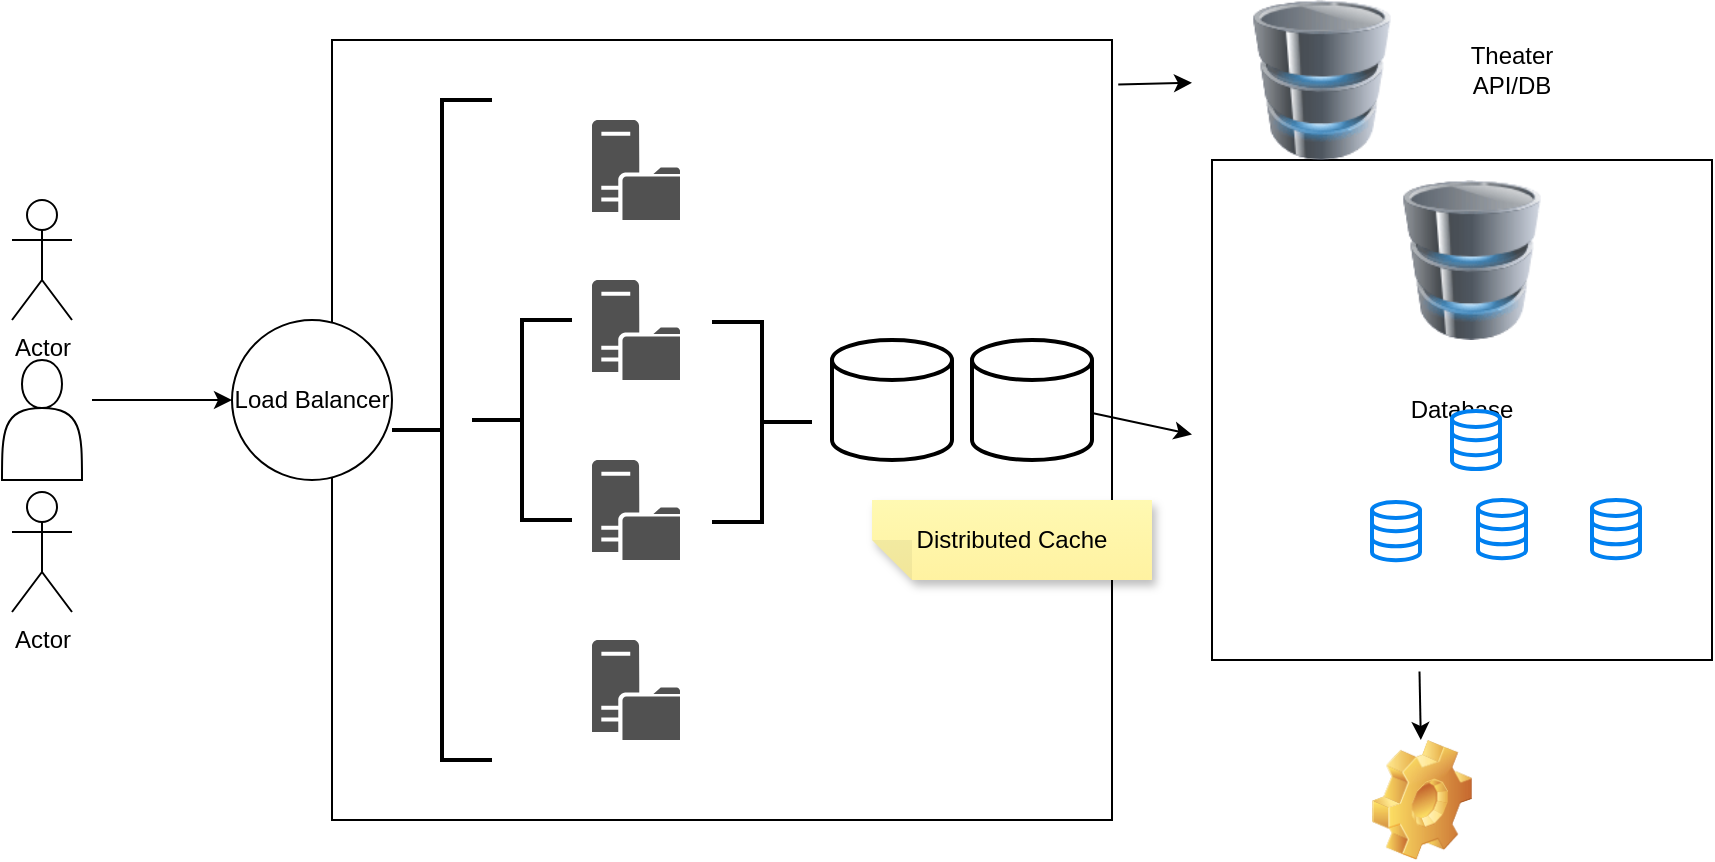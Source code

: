 <mxfile version="21.6.7" type="device" pages="2">
  <diagram name="high_level_design" id="NQNtDxEiS2SnE7UQyXv2">
    <mxGraphModel dx="1034" dy="1523" grid="1" gridSize="10" guides="1" tooltips="1" connect="1" arrows="1" fold="1" page="1" pageScale="1" pageWidth="850" pageHeight="1100" math="0" shadow="0">
      <root>
        <mxCell id="0" />
        <mxCell id="1" parent="0" />
        <mxCell id="n7xmV96kjpJ2mqRs_Ezm-39" value="" style="whiteSpace=wrap;html=1;aspect=fixed;" parent="1" vertex="1">
          <mxGeometry x="200" width="390" height="390" as="geometry" />
        </mxCell>
        <mxCell id="n7xmV96kjpJ2mqRs_Ezm-1" value="Actor" style="shape=umlActor;verticalLabelPosition=bottom;verticalAlign=top;html=1;outlineConnect=0;" parent="1" vertex="1">
          <mxGeometry x="40" y="80" width="30" height="60" as="geometry" />
        </mxCell>
        <mxCell id="n7xmV96kjpJ2mqRs_Ezm-2" value="Actor" style="shape=umlActor;verticalLabelPosition=bottom;verticalAlign=top;html=1;outlineConnect=0;" parent="1" vertex="1">
          <mxGeometry x="40" y="226" width="30" height="60" as="geometry" />
        </mxCell>
        <mxCell id="n7xmV96kjpJ2mqRs_Ezm-3" value="Load Balancer" style="ellipse;whiteSpace=wrap;html=1;aspect=fixed;" parent="1" vertex="1">
          <mxGeometry x="150" y="140" width="80" height="80" as="geometry" />
        </mxCell>
        <mxCell id="n7xmV96kjpJ2mqRs_Ezm-4" value="" style="endArrow=classic;html=1;rounded=0;" parent="1" edge="1">
          <mxGeometry width="50" height="50" relative="1" as="geometry">
            <mxPoint x="80" y="180" as="sourcePoint" />
            <mxPoint x="150" y="180" as="targetPoint" />
          </mxGeometry>
        </mxCell>
        <mxCell id="n7xmV96kjpJ2mqRs_Ezm-5" value="" style="shape=actor;whiteSpace=wrap;html=1;" parent="1" vertex="1">
          <mxGeometry x="35" y="160" width="40" height="60" as="geometry" />
        </mxCell>
        <mxCell id="n7xmV96kjpJ2mqRs_Ezm-7" value="" style="strokeWidth=2;html=1;shape=mxgraph.flowchart.annotation_2;align=left;labelPosition=right;pointerEvents=1;" parent="1" vertex="1">
          <mxGeometry x="230" y="30" width="50" height="330" as="geometry" />
        </mxCell>
        <mxCell id="n7xmV96kjpJ2mqRs_Ezm-8" value="" style="sketch=0;pointerEvents=1;shadow=0;dashed=0;html=1;strokeColor=none;labelPosition=center;verticalLabelPosition=bottom;verticalAlign=top;align=center;fillColor=#515151;shape=mxgraph.mscae.system_center.distribution_point" parent="1" vertex="1">
          <mxGeometry x="330" y="40" width="44" height="50" as="geometry" />
        </mxCell>
        <mxCell id="n7xmV96kjpJ2mqRs_Ezm-9" value="" style="sketch=0;pointerEvents=1;shadow=0;dashed=0;html=1;strokeColor=none;labelPosition=center;verticalLabelPosition=bottom;verticalAlign=top;align=center;fillColor=#515151;shape=mxgraph.mscae.system_center.distribution_point" parent="1" vertex="1">
          <mxGeometry x="330" y="120" width="44" height="50" as="geometry" />
        </mxCell>
        <mxCell id="n7xmV96kjpJ2mqRs_Ezm-10" value="" style="sketch=0;pointerEvents=1;shadow=0;dashed=0;html=1;strokeColor=none;labelPosition=center;verticalLabelPosition=bottom;verticalAlign=top;align=center;fillColor=#515151;shape=mxgraph.mscae.system_center.distribution_point" parent="1" vertex="1">
          <mxGeometry x="330" y="210" width="44" height="50" as="geometry" />
        </mxCell>
        <mxCell id="n7xmV96kjpJ2mqRs_Ezm-11" value="" style="sketch=0;pointerEvents=1;shadow=0;dashed=0;html=1;strokeColor=none;labelPosition=center;verticalLabelPosition=bottom;verticalAlign=top;align=center;fillColor=#515151;shape=mxgraph.mscae.system_center.distribution_point" parent="1" vertex="1">
          <mxGeometry x="330" y="300" width="44" height="50" as="geometry" />
        </mxCell>
        <mxCell id="n7xmV96kjpJ2mqRs_Ezm-12" value="" style="strokeWidth=2;html=1;shape=mxgraph.flowchart.annotation_2;align=left;labelPosition=right;pointerEvents=1;" parent="1" vertex="1">
          <mxGeometry x="270" y="140" width="50" height="100" as="geometry" />
        </mxCell>
        <mxCell id="n7xmV96kjpJ2mqRs_Ezm-13" value="" style="strokeWidth=2;html=1;shape=mxgraph.flowchart.annotation_2;align=left;labelPosition=right;pointerEvents=1;" parent="1" vertex="1">
          <mxGeometry x="400" y="150" height="100" as="geometry" />
        </mxCell>
        <mxCell id="n7xmV96kjpJ2mqRs_Ezm-16" value="" style="strokeWidth=2;html=1;shape=mxgraph.flowchart.annotation_2;align=left;labelPosition=right;pointerEvents=1;direction=west;" parent="1" vertex="1">
          <mxGeometry x="390" y="141" width="50" height="100" as="geometry" />
        </mxCell>
        <mxCell id="n7xmV96kjpJ2mqRs_Ezm-17" value="" style="strokeWidth=2;html=1;shape=mxgraph.flowchart.database;whiteSpace=wrap;" parent="1" vertex="1">
          <mxGeometry x="450" y="150" width="60" height="60" as="geometry" />
        </mxCell>
        <mxCell id="n7xmV96kjpJ2mqRs_Ezm-18" value="" style="strokeWidth=2;html=1;shape=mxgraph.flowchart.database;whiteSpace=wrap;" parent="1" vertex="1">
          <mxGeometry x="520" y="150" width="60" height="60" as="geometry" />
        </mxCell>
        <mxCell id="n7xmV96kjpJ2mqRs_Ezm-19" value="Distributed Cache" style="shape=note;whiteSpace=wrap;html=1;backgroundOutline=1;fontColor=#000000;darkOpacity=0.05;fillColor=#FFF9B2;strokeColor=none;fillStyle=solid;direction=west;gradientDirection=north;gradientColor=#FFF2A1;shadow=1;size=20;pointerEvents=1;" parent="1" vertex="1">
          <mxGeometry x="470" y="230" width="140" height="40" as="geometry" />
        </mxCell>
        <mxCell id="n7xmV96kjpJ2mqRs_Ezm-22" value="Database" style="whiteSpace=wrap;html=1;aspect=fixed;" parent="1" vertex="1">
          <mxGeometry x="640" y="60" width="250" height="250" as="geometry" />
        </mxCell>
        <mxCell id="n7xmV96kjpJ2mqRs_Ezm-23" value="" style="image;html=1;image=img/lib/clip_art/computers/Database_128x128.png" parent="1" vertex="1">
          <mxGeometry x="730" y="70" width="80" height="80" as="geometry" />
        </mxCell>
        <mxCell id="n7xmV96kjpJ2mqRs_Ezm-24" value="" style="html=1;verticalLabelPosition=bottom;align=center;labelBackgroundColor=#ffffff;verticalAlign=top;strokeWidth=2;strokeColor=#0080F0;shadow=0;dashed=0;shape=mxgraph.ios7.icons.data;" parent="1" vertex="1">
          <mxGeometry x="830" y="230" width="24" height="29.1" as="geometry" />
        </mxCell>
        <mxCell id="n7xmV96kjpJ2mqRs_Ezm-25" value="" style="html=1;verticalLabelPosition=bottom;align=center;labelBackgroundColor=#ffffff;verticalAlign=top;strokeWidth=2;strokeColor=#0080F0;shadow=0;dashed=0;shape=mxgraph.ios7.icons.data;" parent="1" vertex="1">
          <mxGeometry x="773" y="230" width="24" height="29.1" as="geometry" />
        </mxCell>
        <mxCell id="n7xmV96kjpJ2mqRs_Ezm-26" value="" style="html=1;verticalLabelPosition=bottom;align=center;labelBackgroundColor=#ffffff;verticalAlign=top;strokeWidth=2;strokeColor=#0080F0;shadow=0;dashed=0;shape=mxgraph.ios7.icons.data;" parent="1" vertex="1">
          <mxGeometry x="720" y="231" width="24" height="29.1" as="geometry" />
        </mxCell>
        <mxCell id="n7xmV96kjpJ2mqRs_Ezm-27" value="" style="html=1;verticalLabelPosition=bottom;align=center;labelBackgroundColor=#ffffff;verticalAlign=top;strokeWidth=2;strokeColor=#0080F0;shadow=0;dashed=0;shape=mxgraph.ios7.icons.data;" parent="1" vertex="1">
          <mxGeometry x="760" y="185.45" width="24" height="29.1" as="geometry" />
        </mxCell>
        <mxCell id="n7xmV96kjpJ2mqRs_Ezm-29" value="" style="endArrow=classic;html=1;rounded=0;" parent="1" source="n7xmV96kjpJ2mqRs_Ezm-18" edge="1">
          <mxGeometry width="50" height="50" relative="1" as="geometry">
            <mxPoint x="559.289" y="182.77" as="sourcePoint" />
            <mxPoint x="630" y="197.222" as="targetPoint" />
          </mxGeometry>
        </mxCell>
        <mxCell id="n7xmV96kjpJ2mqRs_Ezm-30" value="" style="shape=image;html=1;verticalLabelPosition=bottom;verticalAlign=top;imageAspect=0;image=img/clipart/Gear_128x128.png" parent="1" vertex="1">
          <mxGeometry x="720" y="350" width="50" height="60" as="geometry" />
        </mxCell>
        <mxCell id="n7xmV96kjpJ2mqRs_Ezm-31" value="" style="endArrow=classic;html=1;rounded=0;exitX=0.415;exitY=1.023;exitDx=0;exitDy=0;exitPerimeter=0;" parent="1" source="n7xmV96kjpJ2mqRs_Ezm-22" target="n7xmV96kjpJ2mqRs_Ezm-30" edge="1">
          <mxGeometry width="50" height="50" relative="1" as="geometry">
            <mxPoint x="680" y="380" as="sourcePoint" />
            <mxPoint x="730" y="330" as="targetPoint" />
          </mxGeometry>
        </mxCell>
        <mxCell id="n7xmV96kjpJ2mqRs_Ezm-34" value="" style="image;html=1;image=img/lib/clip_art/computers/Database_128x128.png" parent="1" vertex="1">
          <mxGeometry x="630" y="-20" width="130" height="80" as="geometry" />
        </mxCell>
        <mxCell id="n7xmV96kjpJ2mqRs_Ezm-43" value="" style="endArrow=classic;html=1;rounded=0;exitX=1.008;exitY=0.057;exitDx=0;exitDy=0;exitPerimeter=0;" parent="1" source="n7xmV96kjpJ2mqRs_Ezm-39" target="n7xmV96kjpJ2mqRs_Ezm-34" edge="1">
          <mxGeometry width="50" height="50" relative="1" as="geometry">
            <mxPoint x="590" y="196" as="sourcePoint" />
            <mxPoint x="640" y="207.222" as="targetPoint" />
          </mxGeometry>
        </mxCell>
        <mxCell id="n7xmV96kjpJ2mqRs_Ezm-44" value="Theater API/DB" style="text;html=1;strokeColor=none;fillColor=none;align=center;verticalAlign=middle;whiteSpace=wrap;rounded=0;" parent="1" vertex="1">
          <mxGeometry x="760" width="60" height="30" as="geometry" />
        </mxCell>
      </root>
    </mxGraphModel>
  </diagram>
  <diagram id="r7yI8Mt8hrZ2qsP5mjKd" name="DB_desing">
    <mxGraphModel dx="1034" dy="423" grid="1" gridSize="10" guides="1" tooltips="1" connect="1" arrows="1" fold="1" page="1" pageScale="1" pageWidth="850" pageHeight="1100" math="0" shadow="0">
      <root>
        <mxCell id="0" />
        <mxCell id="1" parent="0" />
        <mxCell id="qNrXVpAZhdU4riO5vOvr-6" value="Movie" style="swimlane;fontStyle=0;childLayout=stackLayout;horizontal=1;startSize=26;fillColor=none;horizontalStack=0;resizeParent=1;resizeParentMax=0;resizeLast=0;collapsible=1;marginBottom=0;whiteSpace=wrap;html=1;" parent="1" vertex="1">
          <mxGeometry x="30" y="60" width="140" height="220" as="geometry" />
        </mxCell>
        <mxCell id="qNrXVpAZhdU4riO5vOvr-7" value="+ movieId: int" style="text;strokeColor=none;fillColor=none;align=left;verticalAlign=top;spacingLeft=4;spacingRight=4;overflow=hidden;rotatable=0;points=[[0,0.5],[1,0.5]];portConstraint=eastwest;whiteSpace=wrap;html=1;" parent="qNrXVpAZhdU4riO5vOvr-6" vertex="1">
          <mxGeometry y="26" width="140" height="26" as="geometry" />
        </mxCell>
        <mxCell id="qNrXVpAZhdU4riO5vOvr-8" value="+ movieName: varchar" style="text;strokeColor=none;fillColor=none;align=left;verticalAlign=top;spacingLeft=4;spacingRight=4;overflow=hidden;rotatable=0;points=[[0,0.5],[1,0.5]];portConstraint=eastwest;whiteSpace=wrap;html=1;" parent="qNrXVpAZhdU4riO5vOvr-6" vertex="1">
          <mxGeometry y="52" width="140" height="26" as="geometry" />
        </mxCell>
        <mxCell id="qNrXVpAZhdU4riO5vOvr-9" value="+ description: String&lt;br&gt;&lt;br&gt;+ language: String&lt;br&gt;&lt;br&gt;+ releaseDate: String&lt;br&gt;&lt;br&gt;+ Country: String&lt;br&gt;&lt;br&gt;+ genre: String" style="text;strokeColor=none;fillColor=none;align=left;verticalAlign=top;spacingLeft=4;spacingRight=4;overflow=hidden;rotatable=0;points=[[0,0.5],[1,0.5]];portConstraint=eastwest;whiteSpace=wrap;html=1;" parent="qNrXVpAZhdU4riO5vOvr-6" vertex="1">
          <mxGeometry y="78" width="140" height="142" as="geometry" />
        </mxCell>
        <mxCell id="qNrXVpAZhdU4riO5vOvr-17" value="Show" style="swimlane;fontStyle=0;childLayout=stackLayout;horizontal=1;startSize=26;fillColor=none;horizontalStack=0;resizeParent=1;resizeParentMax=0;resizeLast=0;collapsible=1;marginBottom=0;whiteSpace=wrap;html=1;" parent="1" vertex="1">
          <mxGeometry x="232" y="59" width="160" height="220" as="geometry" />
        </mxCell>
        <mxCell id="qNrXVpAZhdU4riO5vOvr-18" value="+ showId: int" style="text;strokeColor=none;fillColor=none;align=left;verticalAlign=top;spacingLeft=4;spacingRight=4;overflow=hidden;rotatable=0;points=[[0,0.5],[1,0.5]];portConstraint=eastwest;whiteSpace=wrap;html=1;" parent="qNrXVpAZhdU4riO5vOvr-17" vertex="1">
          <mxGeometry y="26" width="160" height="26" as="geometry" />
        </mxCell>
        <mxCell id="qNrXVpAZhdU4riO5vOvr-19" value="+ showDate: DateTime" style="text;strokeColor=none;fillColor=none;align=left;verticalAlign=top;spacingLeft=4;spacingRight=4;overflow=hidden;rotatable=0;points=[[0,0.5],[1,0.5]];portConstraint=eastwest;whiteSpace=wrap;html=1;" parent="qNrXVpAZhdU4riO5vOvr-17" vertex="1">
          <mxGeometry y="52" width="160" height="26" as="geometry" />
        </mxCell>
        <mxCell id="qNrXVpAZhdU4riO5vOvr-20" value="+ startTime: DateTime&lt;br&gt;&lt;br&gt;+ endTime: DateTime&lt;br&gt;&lt;br&gt;+ releaseDate: DateTime&lt;br&gt;&lt;br&gt;+ movieId: int (FK)&lt;br&gt;&lt;br&gt;+ theaterHallId: int (FK)" style="text;strokeColor=none;fillColor=none;align=left;verticalAlign=top;spacingLeft=4;spacingRight=4;overflow=hidden;rotatable=0;points=[[0,0.5],[1,0.5]];portConstraint=eastwest;whiteSpace=wrap;html=1;" parent="qNrXVpAZhdU4riO5vOvr-17" vertex="1">
          <mxGeometry y="78" width="160" height="142" as="geometry" />
        </mxCell>
        <mxCell id="qNrXVpAZhdU4riO5vOvr-25" value="Theater" style="swimlane;fontStyle=0;childLayout=stackLayout;horizontal=1;startSize=26;fillColor=none;horizontalStack=0;resizeParent=1;resizeParentMax=0;resizeLast=0;collapsible=1;marginBottom=0;whiteSpace=wrap;html=1;" parent="1" vertex="1">
          <mxGeometry x="29" y="300" width="140" height="130" as="geometry" />
        </mxCell>
        <mxCell id="qNrXVpAZhdU4riO5vOvr-26" value="PK + theaterId: int" style="text;strokeColor=none;fillColor=none;align=left;verticalAlign=top;spacingLeft=4;spacingRight=4;overflow=hidden;rotatable=0;points=[[0,0.5],[1,0.5]];portConstraint=eastwest;whiteSpace=wrap;html=1;" parent="qNrXVpAZhdU4riO5vOvr-25" vertex="1">
          <mxGeometry y="26" width="140" height="26" as="geometry" />
        </mxCell>
        <mxCell id="qNrXVpAZhdU4riO5vOvr-27" value="+ theaterName: String" style="text;strokeColor=none;fillColor=none;align=left;verticalAlign=top;spacingLeft=4;spacingRight=4;overflow=hidden;rotatable=0;points=[[0,0.5],[1,0.5]];portConstraint=eastwest;whiteSpace=wrap;html=1;" parent="qNrXVpAZhdU4riO5vOvr-25" vertex="1">
          <mxGeometry y="52" width="140" height="26" as="geometry" />
        </mxCell>
        <mxCell id="qNrXVpAZhdU4riO5vOvr-28" value="+ totaCinemaHall: int&lt;br&gt;+ cityId: int (FK)" style="text;strokeColor=none;fillColor=none;align=left;verticalAlign=top;spacingLeft=4;spacingRight=4;overflow=hidden;rotatable=0;points=[[0,0.5],[1,0.5]];portConstraint=eastwest;whiteSpace=wrap;html=1;" parent="qNrXVpAZhdU4riO5vOvr-25" vertex="1">
          <mxGeometry y="78" width="140" height="52" as="geometry" />
        </mxCell>
        <mxCell id="qNrXVpAZhdU4riO5vOvr-29" value="City" style="swimlane;fontStyle=0;childLayout=stackLayout;horizontal=1;startSize=26;fillColor=none;horizontalStack=0;resizeParent=1;resizeParentMax=0;resizeLast=0;collapsible=1;marginBottom=0;whiteSpace=wrap;html=1;" parent="1" vertex="1">
          <mxGeometry x="29" y="470" width="140" height="130" as="geometry" />
        </mxCell>
        <mxCell id="qNrXVpAZhdU4riO5vOvr-30" value="PK + cityId: int" style="text;strokeColor=none;fillColor=none;align=left;verticalAlign=top;spacingLeft=4;spacingRight=4;overflow=hidden;rotatable=0;points=[[0,0.5],[1,0.5]];portConstraint=eastwest;whiteSpace=wrap;html=1;" parent="qNrXVpAZhdU4riO5vOvr-29" vertex="1">
          <mxGeometry y="26" width="140" height="26" as="geometry" />
        </mxCell>
        <mxCell id="qNrXVpAZhdU4riO5vOvr-31" value="+ cityName: String" style="text;strokeColor=none;fillColor=none;align=left;verticalAlign=top;spacingLeft=4;spacingRight=4;overflow=hidden;rotatable=0;points=[[0,0.5],[1,0.5]];portConstraint=eastwest;whiteSpace=wrap;html=1;" parent="qNrXVpAZhdU4riO5vOvr-29" vertex="1">
          <mxGeometry y="52" width="140" height="26" as="geometry" />
        </mxCell>
        <mxCell id="qNrXVpAZhdU4riO5vOvr-32" value="+ zipCode : int&lt;br&gt;+ state: String" style="text;strokeColor=none;fillColor=none;align=left;verticalAlign=top;spacingLeft=4;spacingRight=4;overflow=hidden;rotatable=0;points=[[0,0.5],[1,0.5]];portConstraint=eastwest;whiteSpace=wrap;html=1;" parent="qNrXVpAZhdU4riO5vOvr-29" vertex="1">
          <mxGeometry y="78" width="140" height="52" as="geometry" />
        </mxCell>
        <mxCell id="qNrXVpAZhdU4riO5vOvr-33" value="Theater_Hall" style="swimlane;fontStyle=0;childLayout=stackLayout;horizontal=1;startSize=26;fillColor=none;horizontalStack=0;resizeParent=1;resizeParentMax=0;resizeLast=0;collapsible=1;marginBottom=0;whiteSpace=wrap;html=1;" parent="1" vertex="1">
          <mxGeometry x="233" y="314" width="168" height="130" as="geometry" />
        </mxCell>
        <mxCell id="8845jken9TGNLjxLKhtC-17" value="dispatch" style="html=1;verticalAlign=bottom;endArrow=block;edgeStyle=elbowEdgeStyle;elbow=vertical;curved=0;rounded=0;entryX=0.229;entryY=1.009;entryDx=0;entryDy=0;entryPerimeter=0;" edge="1" parent="qNrXVpAZhdU4riO5vOvr-33" target="qNrXVpAZhdU4riO5vOvr-20">
          <mxGeometry x="0.446" y="29" width="80" relative="1" as="geometry">
            <mxPoint x="37" as="sourcePoint" />
            <mxPoint x="37" y="-20" as="targetPoint" />
            <mxPoint as="offset" />
          </mxGeometry>
        </mxCell>
        <mxCell id="qNrXVpAZhdU4riO5vOvr-34" value="PK + theaterHallId: int" style="text;strokeColor=none;fillColor=none;align=left;verticalAlign=top;spacingLeft=4;spacingRight=4;overflow=hidden;rotatable=0;points=[[0,0.5],[1,0.5]];portConstraint=eastwest;whiteSpace=wrap;html=1;" parent="qNrXVpAZhdU4riO5vOvr-33" vertex="1">
          <mxGeometry y="26" width="168" height="26" as="geometry" />
        </mxCell>
        <mxCell id="qNrXVpAZhdU4riO5vOvr-35" value="+ theaterHallName: varchar" style="text;strokeColor=none;fillColor=none;align=left;verticalAlign=top;spacingLeft=4;spacingRight=4;overflow=hidden;rotatable=0;points=[[0,0.5],[1,0.5]];portConstraint=eastwest;whiteSpace=wrap;html=1;" parent="qNrXVpAZhdU4riO5vOvr-33" vertex="1">
          <mxGeometry y="52" width="168" height="26" as="geometry" />
        </mxCell>
        <mxCell id="qNrXVpAZhdU4riO5vOvr-36" value="+ totaSeats: int&lt;br&gt;&lt;br&gt;+ TheaterId: int (FK)" style="text;strokeColor=none;fillColor=none;align=left;verticalAlign=top;spacingLeft=4;spacingRight=4;overflow=hidden;rotatable=0;points=[[0,0.5],[1,0.5]];portConstraint=eastwest;whiteSpace=wrap;html=1;" parent="qNrXVpAZhdU4riO5vOvr-33" vertex="1">
          <mxGeometry y="78" width="168" height="52" as="geometry" />
        </mxCell>
        <mxCell id="qNrXVpAZhdU4riO5vOvr-37" value="Booking" style="swimlane;fontStyle=0;childLayout=stackLayout;horizontal=1;startSize=26;fillColor=none;horizontalStack=0;resizeParent=1;resizeParentMax=0;resizeLast=0;collapsible=1;marginBottom=0;whiteSpace=wrap;html=1;" parent="1" vertex="1">
          <mxGeometry x="425" y="59" width="160" height="220" as="geometry" />
        </mxCell>
        <mxCell id="qNrXVpAZhdU4riO5vOvr-38" value="+ bookingId: int" style="text;strokeColor=none;fillColor=none;align=left;verticalAlign=top;spacingLeft=4;spacingRight=4;overflow=hidden;rotatable=0;points=[[0,0.5],[1,0.5]];portConstraint=eastwest;whiteSpace=wrap;html=1;" parent="qNrXVpAZhdU4riO5vOvr-37" vertex="1">
          <mxGeometry y="26" width="160" height="26" as="geometry" />
        </mxCell>
        <mxCell id="qNrXVpAZhdU4riO5vOvr-39" value="+ noofSeats: int" style="text;strokeColor=none;fillColor=none;align=left;verticalAlign=top;spacingLeft=4;spacingRight=4;overflow=hidden;rotatable=0;points=[[0,0.5],[1,0.5]];portConstraint=eastwest;whiteSpace=wrap;html=1;" parent="qNrXVpAZhdU4riO5vOvr-37" vertex="1">
          <mxGeometry y="52" width="160" height="26" as="geometry" />
        </mxCell>
        <mxCell id="qNrXVpAZhdU4riO5vOvr-40" value="+ timestamp: DateTime&lt;br&gt;&lt;br&gt;+ bookingStatus: int(enum)&lt;br&gt;&lt;br&gt;+ showId: int (FK)&lt;br&gt;&lt;br&gt;+ userId: int(FK)" style="text;strokeColor=none;fillColor=none;align=left;verticalAlign=top;spacingLeft=4;spacingRight=4;overflow=hidden;rotatable=0;points=[[0,0.5],[1,0.5]];portConstraint=eastwest;whiteSpace=wrap;html=1;" parent="qNrXVpAZhdU4riO5vOvr-37" vertex="1">
          <mxGeometry y="78" width="160" height="142" as="geometry" />
        </mxCell>
        <mxCell id="qNrXVpAZhdU4riO5vOvr-41" value="User" style="swimlane;fontStyle=0;childLayout=stackLayout;horizontal=1;startSize=26;fillColor=none;horizontalStack=0;resizeParent=1;resizeParentMax=0;resizeLast=0;collapsible=1;marginBottom=0;whiteSpace=wrap;html=1;" parent="1" vertex="1">
          <mxGeometry x="610" y="59" width="160" height="220" as="geometry" />
        </mxCell>
        <mxCell id="qNrXVpAZhdU4riO5vOvr-42" value="+ userId: int" style="text;strokeColor=none;fillColor=none;align=left;verticalAlign=top;spacingLeft=4;spacingRight=4;overflow=hidden;rotatable=0;points=[[0,0.5],[1,0.5]];portConstraint=eastwest;whiteSpace=wrap;html=1;" parent="qNrXVpAZhdU4riO5vOvr-41" vertex="1">
          <mxGeometry y="26" width="160" height="26" as="geometry" />
        </mxCell>
        <mxCell id="qNrXVpAZhdU4riO5vOvr-43" value="+ userName: varchar" style="text;strokeColor=none;fillColor=none;align=left;verticalAlign=top;spacingLeft=4;spacingRight=4;overflow=hidden;rotatable=0;points=[[0,0.5],[1,0.5]];portConstraint=eastwest;whiteSpace=wrap;html=1;" parent="qNrXVpAZhdU4riO5vOvr-41" vertex="1">
          <mxGeometry y="52" width="160" height="26" as="geometry" />
        </mxCell>
        <mxCell id="qNrXVpAZhdU4riO5vOvr-44" value="+ password: varchar&lt;br&gt;&lt;br&gt;+ emailId: varchar&lt;br&gt;&lt;br&gt;+ phoneNo: varchar&amp;nbsp;" style="text;strokeColor=none;fillColor=none;align=left;verticalAlign=top;spacingLeft=4;spacingRight=4;overflow=hidden;rotatable=0;points=[[0,0.5],[1,0.5]];portConstraint=eastwest;whiteSpace=wrap;html=1;" parent="qNrXVpAZhdU4riO5vOvr-41" vertex="1">
          <mxGeometry y="78" width="160" height="142" as="geometry" />
        </mxCell>
        <mxCell id="8845jken9TGNLjxLKhtC-2" value="show_Seats" style="swimlane;fontStyle=0;childLayout=stackLayout;horizontal=1;startSize=26;fillColor=none;horizontalStack=0;resizeParent=1;resizeParentMax=0;resizeLast=0;collapsible=1;marginBottom=0;whiteSpace=wrap;html=1;" vertex="1" parent="1">
          <mxGeometry x="425" y="300" width="160" height="220" as="geometry" />
        </mxCell>
        <mxCell id="8845jken9TGNLjxLKhtC-3" value="+ showSeatId: int" style="text;strokeColor=none;fillColor=none;align=left;verticalAlign=top;spacingLeft=4;spacingRight=4;overflow=hidden;rotatable=0;points=[[0,0.5],[1,0.5]];portConstraint=eastwest;whiteSpace=wrap;html=1;" vertex="1" parent="8845jken9TGNLjxLKhtC-2">
          <mxGeometry y="26" width="160" height="26" as="geometry" />
        </mxCell>
        <mxCell id="8845jken9TGNLjxLKhtC-4" value="+ showDate: DateTime" style="text;strokeColor=none;fillColor=none;align=left;verticalAlign=top;spacingLeft=4;spacingRight=4;overflow=hidden;rotatable=0;points=[[0,0.5],[1,0.5]];portConstraint=eastwest;whiteSpace=wrap;html=1;" vertex="1" parent="8845jken9TGNLjxLKhtC-2">
          <mxGeometry y="52" width="160" height="26" as="geometry" />
        </mxCell>
        <mxCell id="8845jken9TGNLjxLKhtC-5" value="+ startTime: DateTime&lt;br&gt;&lt;br&gt;+ endTime: DateTime&lt;br&gt;&lt;br&gt;+ releaseDate: DateTime&lt;br&gt;&lt;br&gt;+ movieId: int (FK)&lt;br&gt;&lt;br&gt;+ theaterHallId: int (FK)" style="text;strokeColor=none;fillColor=none;align=left;verticalAlign=top;spacingLeft=4;spacingRight=4;overflow=hidden;rotatable=0;points=[[0,0.5],[1,0.5]];portConstraint=eastwest;whiteSpace=wrap;html=1;" vertex="1" parent="8845jken9TGNLjxLKhtC-2">
          <mxGeometry y="78" width="160" height="142" as="geometry" />
        </mxCell>
        <mxCell id="8845jken9TGNLjxLKhtC-6" value="Theater_seats" style="swimlane;fontStyle=0;childLayout=stackLayout;horizontal=1;startSize=26;fillColor=none;horizontalStack=0;resizeParent=1;resizeParentMax=0;resizeLast=0;collapsible=1;marginBottom=0;whiteSpace=wrap;html=1;" vertex="1" parent="1">
          <mxGeometry x="224" y="485" width="168" height="130" as="geometry" />
        </mxCell>
        <mxCell id="8845jken9TGNLjxLKhtC-7" value="PK + theaterSeatId: int" style="text;strokeColor=none;fillColor=none;align=left;verticalAlign=top;spacingLeft=4;spacingRight=4;overflow=hidden;rotatable=0;points=[[0,0.5],[1,0.5]];portConstraint=eastwest;whiteSpace=wrap;html=1;" vertex="1" parent="8845jken9TGNLjxLKhtC-6">
          <mxGeometry y="26" width="168" height="26" as="geometry" />
        </mxCell>
        <mxCell id="8845jken9TGNLjxLKhtC-8" value="+ noOfSeats: int" style="text;strokeColor=none;fillColor=none;align=left;verticalAlign=top;spacingLeft=4;spacingRight=4;overflow=hidden;rotatable=0;points=[[0,0.5],[1,0.5]];portConstraint=eastwest;whiteSpace=wrap;html=1;" vertex="1" parent="8845jken9TGNLjxLKhtC-6">
          <mxGeometry y="52" width="168" height="26" as="geometry" />
        </mxCell>
        <mxCell id="8845jken9TGNLjxLKhtC-9" value="+ seatType: int(enum)&lt;br&gt;&lt;br&gt;+ TheaterHallId: int (FK)" style="text;strokeColor=none;fillColor=none;align=left;verticalAlign=top;spacingLeft=4;spacingRight=4;overflow=hidden;rotatable=0;points=[[0,0.5],[1,0.5]];portConstraint=eastwest;whiteSpace=wrap;html=1;" vertex="1" parent="8845jken9TGNLjxLKhtC-6">
          <mxGeometry y="78" width="168" height="52" as="geometry" />
        </mxCell>
        <mxCell id="8845jken9TGNLjxLKhtC-10" value="Payment" style="swimlane;fontStyle=0;childLayout=stackLayout;horizontal=1;startSize=26;fillColor=none;horizontalStack=0;resizeParent=1;resizeParentMax=0;resizeLast=0;collapsible=1;marginBottom=0;whiteSpace=wrap;html=1;" vertex="1" parent="1">
          <mxGeometry x="640" y="310" width="160" height="220" as="geometry" />
        </mxCell>
        <mxCell id="8845jken9TGNLjxLKhtC-11" value="+ paymentId: int" style="text;strokeColor=none;fillColor=none;align=left;verticalAlign=top;spacingLeft=4;spacingRight=4;overflow=hidden;rotatable=0;points=[[0,0.5],[1,0.5]];portConstraint=eastwest;whiteSpace=wrap;html=1;" vertex="1" parent="8845jken9TGNLjxLKhtC-10">
          <mxGeometry y="26" width="160" height="26" as="geometry" />
        </mxCell>
        <mxCell id="8845jken9TGNLjxLKhtC-12" value="+ amount: varchar" style="text;strokeColor=none;fillColor=none;align=left;verticalAlign=top;spacingLeft=4;spacingRight=4;overflow=hidden;rotatable=0;points=[[0,0.5],[1,0.5]];portConstraint=eastwest;whiteSpace=wrap;html=1;" vertex="1" parent="8845jken9TGNLjxLKhtC-10">
          <mxGeometry y="52" width="160" height="26" as="geometry" />
        </mxCell>
        <mxCell id="8845jken9TGNLjxLKhtC-13" value="+ paymentDate: DateTime&lt;br&gt;&lt;br&gt;+ discountCouponId: int&lt;br&gt;&lt;br&gt;+ transactionId: DateTime&lt;br&gt;&lt;br&gt;+ modeOfPayemnt: varchar&lt;br&gt;&lt;br&gt;+ bookingId: int (FK)" style="text;strokeColor=none;fillColor=none;align=left;verticalAlign=top;spacingLeft=4;spacingRight=4;overflow=hidden;rotatable=0;points=[[0,0.5],[1,0.5]];portConstraint=eastwest;whiteSpace=wrap;html=1;" vertex="1" parent="8845jken9TGNLjxLKhtC-10">
          <mxGeometry y="78" width="160" height="142" as="geometry" />
        </mxCell>
        <mxCell id="8845jken9TGNLjxLKhtC-16" value="dispatch" style="html=1;verticalAlign=bottom;endArrow=block;edgeStyle=elbowEdgeStyle;elbow=vertical;curved=0;rounded=0;" edge="1" parent="1">
          <mxGeometry width="80" relative="1" as="geometry">
            <mxPoint x="154" y="200" as="sourcePoint" />
            <mxPoint x="234" y="200" as="targetPoint" />
          </mxGeometry>
        </mxCell>
        <mxCell id="8845jken9TGNLjxLKhtC-18" value="dispatch" style="html=1;verticalAlign=bottom;endArrow=block;edgeStyle=elbowEdgeStyle;elbow=vertical;curved=0;rounded=0;exitX=1;exitY=0.5;exitDx=0;exitDy=0;entryX=0.014;entryY=-0.115;entryDx=0;entryDy=0;entryPerimeter=0;" edge="1" parent="1" source="qNrXVpAZhdU4riO5vOvr-27" target="qNrXVpAZhdU4riO5vOvr-35">
          <mxGeometry width="80" relative="1" as="geometry">
            <mxPoint x="180" y="380" as="sourcePoint" />
            <mxPoint x="220" y="350" as="targetPoint" />
          </mxGeometry>
        </mxCell>
        <mxCell id="8845jken9TGNLjxLKhtC-21" value="" style="html=1;verticalAlign=bottom;endArrow=block;edgeStyle=elbowEdgeStyle;elbow=vertical;curved=0;rounded=0;" edge="1" parent="1" target="8845jken9TGNLjxLKhtC-5">
          <mxGeometry x="-0.913" y="9" width="80" relative="1" as="geometry">
            <mxPoint x="410" y="440" as="sourcePoint" />
            <mxPoint x="245" y="373" as="targetPoint" />
            <Array as="points">
              <mxPoint x="420" y="440" />
            </Array>
            <mxPoint as="offset" />
          </mxGeometry>
        </mxCell>
        <mxCell id="8845jken9TGNLjxLKhtC-23" value="" style="html=1;verticalAlign=bottom;endArrow=block;edgeStyle=elbowEdgeStyle;elbow=vertical;curved=0;rounded=0;" edge="1" parent="1">
          <mxGeometry width="80" relative="1" as="geometry">
            <mxPoint x="610" y="180" as="sourcePoint" />
            <mxPoint x="580" y="180" as="targetPoint" />
          </mxGeometry>
        </mxCell>
        <mxCell id="8845jken9TGNLjxLKhtC-24" value="" style="html=1;verticalAlign=bottom;endArrow=block;edgeStyle=elbowEdgeStyle;elbow=vertical;curved=0;rounded=0;exitX=1.015;exitY=0.737;exitDx=0;exitDy=0;exitPerimeter=0;entryX=0.154;entryY=-0.02;entryDx=0;entryDy=0;entryPerimeter=0;" edge="1" parent="1" source="qNrXVpAZhdU4riO5vOvr-40" target="8845jken9TGNLjxLKhtC-10">
          <mxGeometry width="80" relative="1" as="geometry">
            <mxPoint x="580" y="360" as="sourcePoint" />
            <mxPoint x="660" y="301" as="targetPoint" />
          </mxGeometry>
        </mxCell>
        <mxCell id="8845jken9TGNLjxLKhtC-25" value="" style="html=1;verticalAlign=bottom;endArrow=block;edgeStyle=elbowEdgeStyle;elbow=vertical;curved=0;rounded=0;entryX=0.466;entryY=1.019;entryDx=0;entryDy=0;entryPerimeter=0;" edge="1" parent="1" target="qNrXVpAZhdU4riO5vOvr-36">
          <mxGeometry width="80" relative="1" as="geometry">
            <mxPoint x="310" y="480" as="sourcePoint" />
            <mxPoint x="570" y="460" as="targetPoint" />
          </mxGeometry>
        </mxCell>
        <mxCell id="8845jken9TGNLjxLKhtC-27" value="" style="html=1;verticalAlign=bottom;endArrow=block;edgeStyle=elbowEdgeStyle;elbow=horizontal;curved=0;rounded=0;exitX=0.688;exitY=0.008;exitDx=0;exitDy=0;exitPerimeter=0;entryX=0.679;entryY=1.019;entryDx=0;entryDy=0;entryPerimeter=0;" edge="1" parent="1" source="qNrXVpAZhdU4riO5vOvr-29" target="qNrXVpAZhdU4riO5vOvr-28">
          <mxGeometry width="80" relative="1" as="geometry">
            <mxPoint x="50" y="430" as="sourcePoint" />
            <mxPoint x="128" y="440" as="targetPoint" />
          </mxGeometry>
        </mxCell>
        <mxCell id="8845jken9TGNLjxLKhtC-29" value="" style="html=1;verticalAlign=bottom;endArrow=block;edgeStyle=elbowEdgeStyle;elbow=vertical;curved=0;rounded=0;entryX=0.273;entryY=1.007;entryDx=0;entryDy=0;entryPerimeter=0;" edge="1" parent="1" target="8845jken9TGNLjxLKhtC-5">
          <mxGeometry width="80" relative="1" as="geometry">
            <mxPoint x="390" y="550" as="sourcePoint" />
            <mxPoint x="470" y="550" as="targetPoint" />
          </mxGeometry>
        </mxCell>
        <mxCell id="8845jken9TGNLjxLKhtC-30" value="" style="html=1;verticalAlign=bottom;endArrow=block;edgeStyle=elbowEdgeStyle;elbow=vertical;curved=0;rounded=0;entryX=0.002;entryY=0.062;entryDx=0;entryDy=0;entryPerimeter=0;" edge="1" parent="1" target="8845jken9TGNLjxLKhtC-2">
          <mxGeometry width="80" relative="1" as="geometry">
            <mxPoint x="350" y="280" as="sourcePoint" />
            <mxPoint x="430" y="280" as="targetPoint" />
          </mxGeometry>
        </mxCell>
      </root>
    </mxGraphModel>
  </diagram>
</mxfile>
